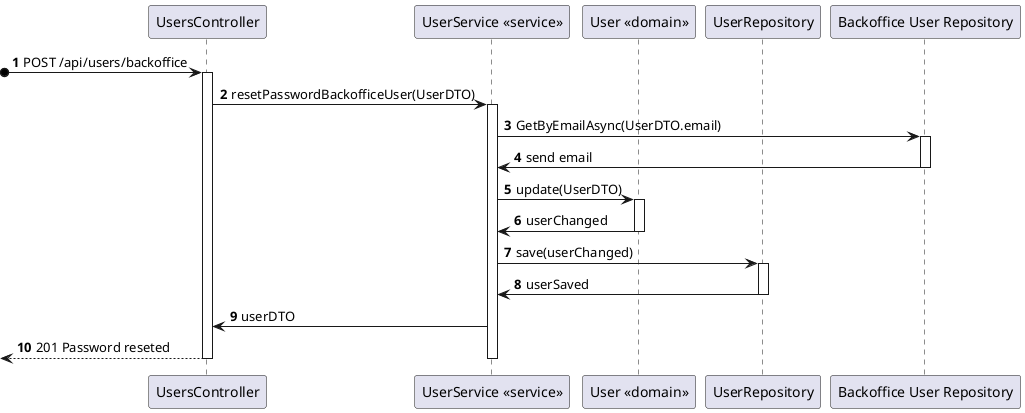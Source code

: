 @startuml 
autonumber
participant CTRL as "UsersController"
participant SERVICE as "UserService <<service>>"
participant User as "User <<domain>>"
participant USERREPO as "UserRepository"
participant BackofficeRepository as "Backoffice User Repository"

?o-> CTRL : POST /api/users/backoffice
activate CTRL

CTRL -> SERVICE : resetPasswordBackofficeUser(UserDTO)
activate SERVICE

SERVICE -> BackofficeRepository : GetByEmailAsync(UserDTO.email)
activate BackofficeRepository


    BackofficeRepository -> SERVICE : send email
    
    deactivate BackofficeRepository

    SERVICE -> User : update(UserDTO)
    activate User

    User -> SERVICE : userChanged
    deactivate User

    SERVICE -> USERREPO : save(userChanged)
    activate USERREPO

    USERREPO -> SERVICE : userSaved
    deactivate USERREPO

    SERVICE -> CTRL : userDTO
    
    <-- CTRL : 201 Password reseted


deactivate SERVICE
deactivate CTRL
@enduml
